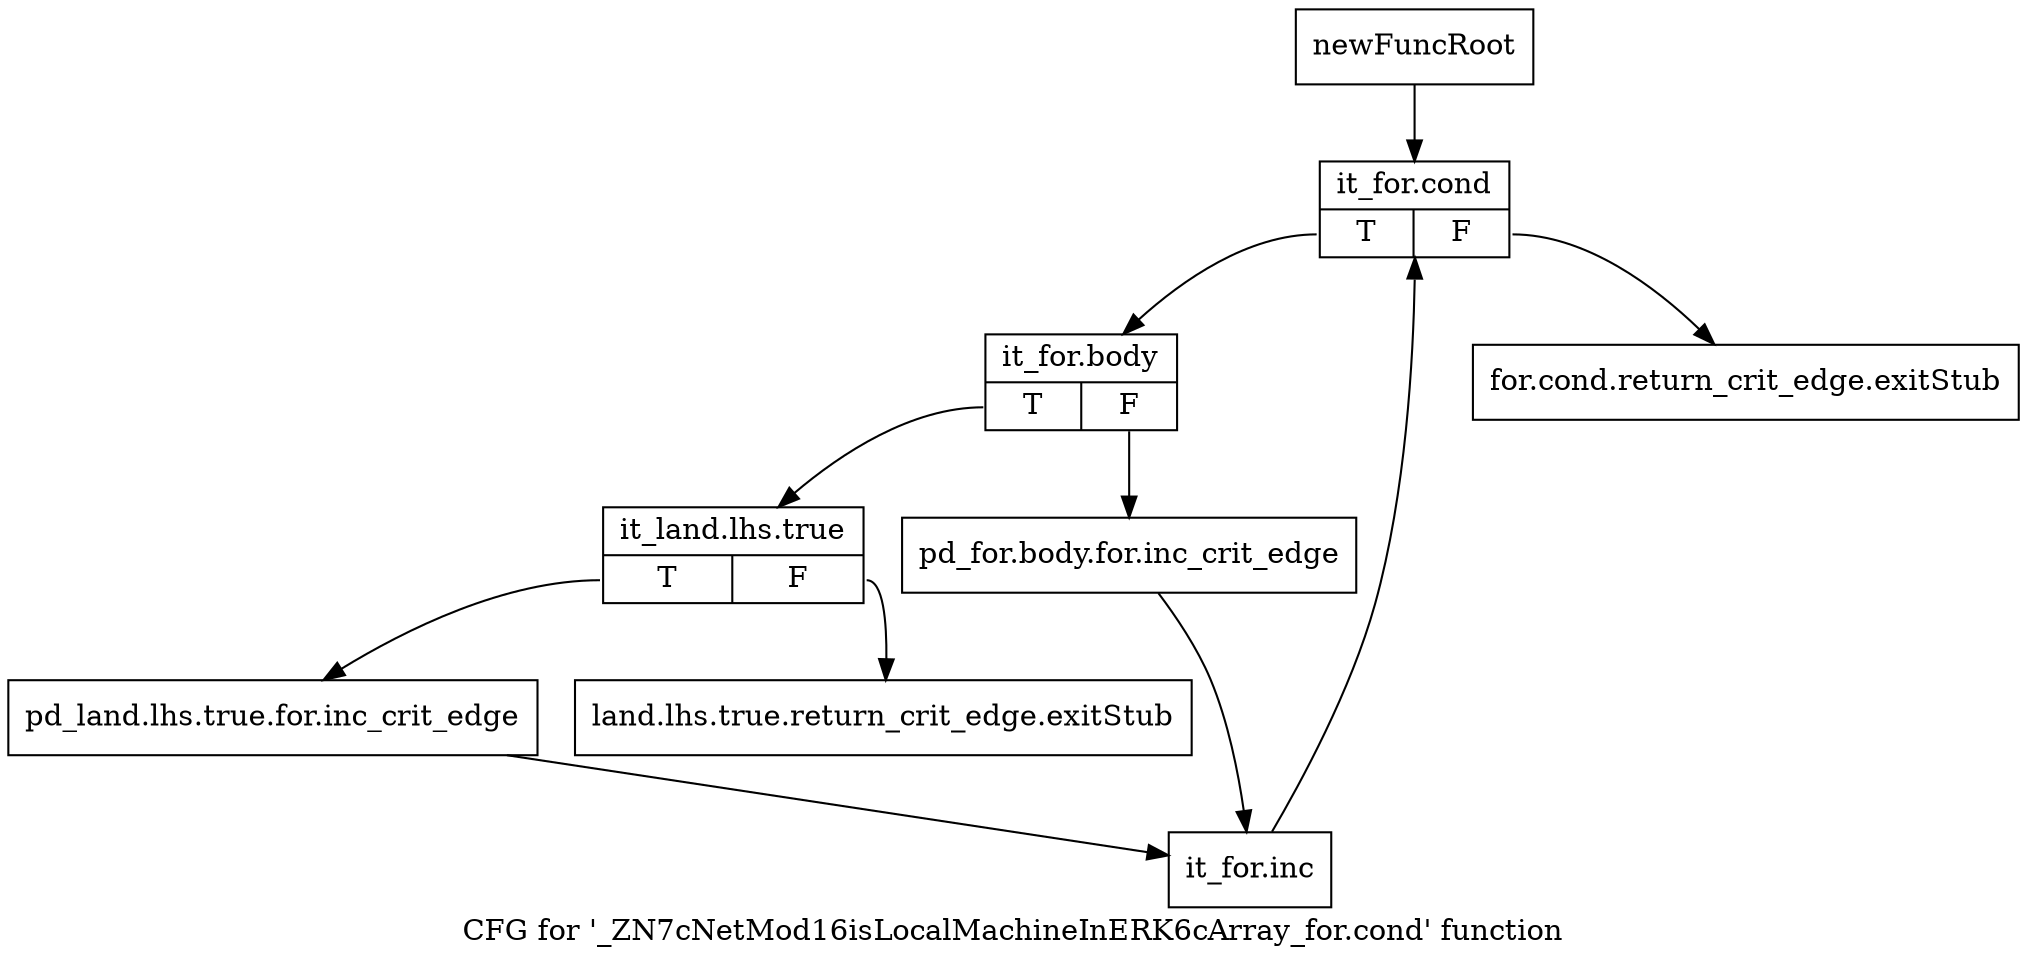 digraph "CFG for '_ZN7cNetMod16isLocalMachineInERK6cArray_for.cond' function" {
	label="CFG for '_ZN7cNetMod16isLocalMachineInERK6cArray_for.cond' function";

	Node0x21ada50 [shape=record,label="{newFuncRoot}"];
	Node0x21ada50 -> Node0x21adb40;
	Node0x21adaa0 [shape=record,label="{for.cond.return_crit_edge.exitStub}"];
	Node0x21adaf0 [shape=record,label="{land.lhs.true.return_crit_edge.exitStub}"];
	Node0x21adb40 [shape=record,label="{it_for.cond|{<s0>T|<s1>F}}"];
	Node0x21adb40:s0 -> Node0x21adb90;
	Node0x21adb40:s1 -> Node0x21adaa0;
	Node0x21adb90 [shape=record,label="{it_for.body|{<s0>T|<s1>F}}"];
	Node0x21adb90:s0 -> Node0x21adc30;
	Node0x21adb90:s1 -> Node0x21adbe0;
	Node0x21adbe0 [shape=record,label="{pd_for.body.for.inc_crit_edge}"];
	Node0x21adbe0 -> Node0x21adcd0;
	Node0x21adc30 [shape=record,label="{it_land.lhs.true|{<s0>T|<s1>F}}"];
	Node0x21adc30:s0 -> Node0x21adc80;
	Node0x21adc30:s1 -> Node0x21adaf0;
	Node0x21adc80 [shape=record,label="{pd_land.lhs.true.for.inc_crit_edge}"];
	Node0x21adc80 -> Node0x21adcd0;
	Node0x21adcd0 [shape=record,label="{it_for.inc}"];
	Node0x21adcd0 -> Node0x21adb40;
}
